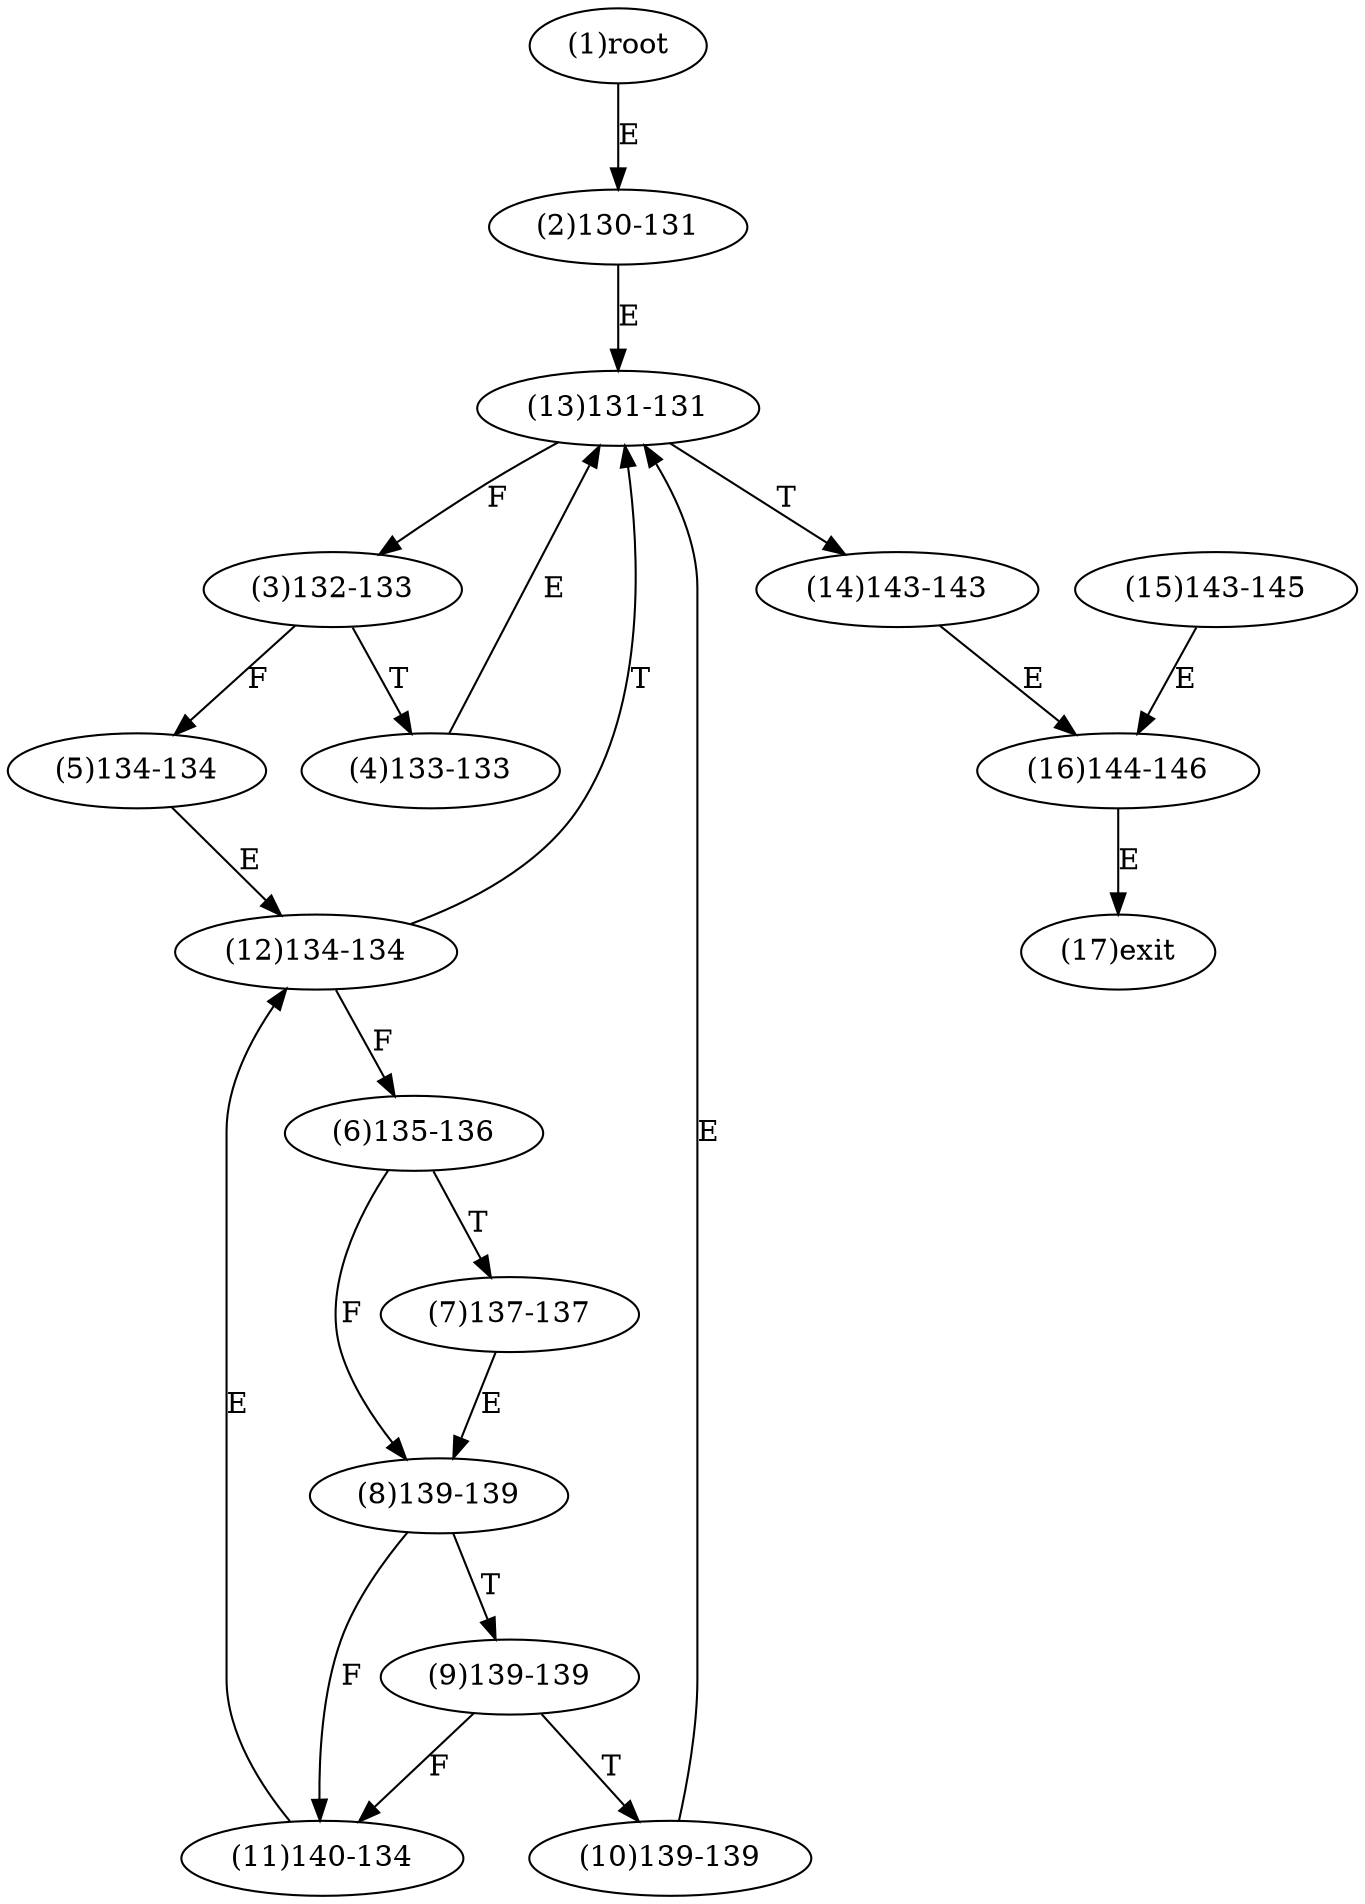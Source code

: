 digraph "" { 
1[ label="(1)root"];
2[ label="(2)130-131"];
3[ label="(3)132-133"];
4[ label="(4)133-133"];
5[ label="(5)134-134"];
6[ label="(6)135-136"];
7[ label="(7)137-137"];
8[ label="(8)139-139"];
9[ label="(9)139-139"];
10[ label="(10)139-139"];
11[ label="(11)140-134"];
12[ label="(12)134-134"];
13[ label="(13)131-131"];
14[ label="(14)143-143"];
15[ label="(15)143-145"];
17[ label="(17)exit"];
16[ label="(16)144-146"];
1->2[ label="E"];
2->13[ label="E"];
3->5[ label="F"];
3->4[ label="T"];
4->13[ label="E"];
5->12[ label="E"];
6->8[ label="F"];
6->7[ label="T"];
7->8[ label="E"];
8->11[ label="F"];
8->9[ label="T"];
9->11[ label="F"];
9->10[ label="T"];
10->13[ label="E"];
11->12[ label="E"];
12->6[ label="F"];
12->13[ label="T"];
13->3[ label="F"];
13->14[ label="T"];
14->16[ label="E"];
15->16[ label="E"];
16->17[ label="E"];
}